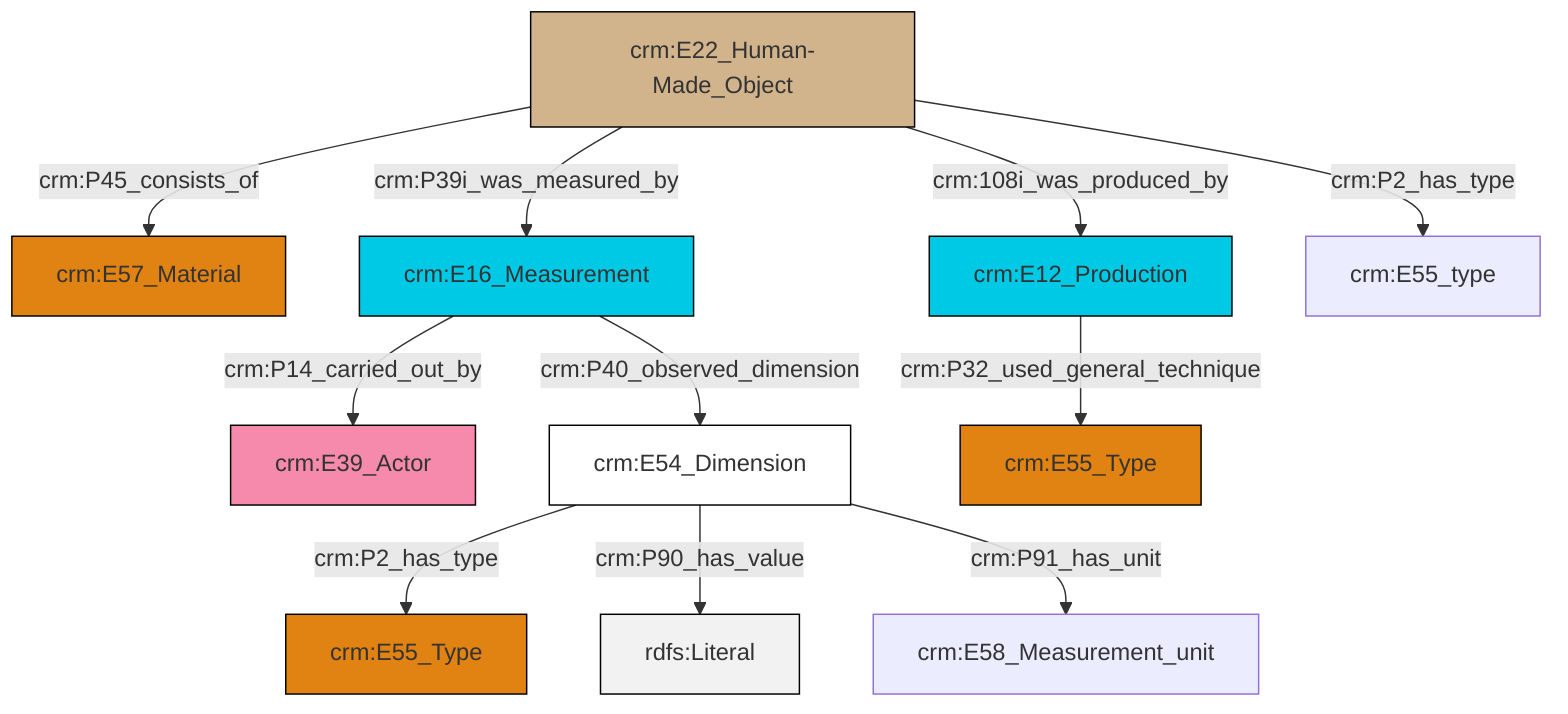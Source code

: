 graph TD
classDef Literal fill:#f2f2f2,stroke:#000000;
classDef CRM_Entity fill:#FFFFFF,stroke:#000000;
classDef Temporal_Entity fill:#00C9E6, stroke:#000000;
classDef Type fill:#E18312, stroke:#000000;
classDef Time-Span fill:#2C9C91, stroke:#000000;
classDef Appellation fill:#FFEB7F, stroke:#000000;
classDef Place fill:#008836, stroke:#000000;
classDef Persistent_Item fill:#B266B2, stroke:#000000;
classDef Conceptual_Object fill:#FFD700, stroke:#000000;
classDef Physical_Thing fill:#D2B48C, stroke:#000000;
classDef Actor fill:#f58aad, stroke:#000000;
classDef PC_Classes fill:#4ce600, stroke:#000000;
classDef Multi fill:#cccccc,stroke:#000000;

2["crm:E54_Dimension"]:::CRM_Entity -->|crm:P2_has_type| 3["crm:E55_Type"]:::Type
6["crm:E16_Measurement"]:::Temporal_Entity -->|crm:P40_observed_dimension| 2["crm:E54_Dimension"]:::CRM_Entity
8["crm:E12_Production"]:::Temporal_Entity -->|crm:P32_used_general_technique| 9["crm:E55_Type"]:::Type
2["crm:E54_Dimension"]:::CRM_Entity -->|crm:P90_has_value| 15[rdfs:Literal]:::Literal
16["crm:E22_Human-Made_Object"]:::Physical_Thing -->|crm:P2_has_type| 10["crm:E55_type"]:::Default
6["crm:E16_Measurement"]:::Temporal_Entity -->|crm:P14_carried_out_by| 0["crm:E39_Actor"]:::Actor
16["crm:E22_Human-Made_Object"]:::Physical_Thing -->|crm:P45_consists_of| 4["crm:E57_Material"]:::Type
2["crm:E54_Dimension"]:::CRM_Entity -->|crm:P91_has_unit| 13["crm:E58_Measurement_unit"]:::Default
16["crm:E22_Human-Made_Object"]:::Physical_Thing -->|crm:108i_was_produced_by| 8["crm:E12_Production"]:::Temporal_Entity
16["crm:E22_Human-Made_Object"]:::Physical_Thing -->|crm:P39i_was_measured_by| 6["crm:E16_Measurement"]:::Temporal_Entity